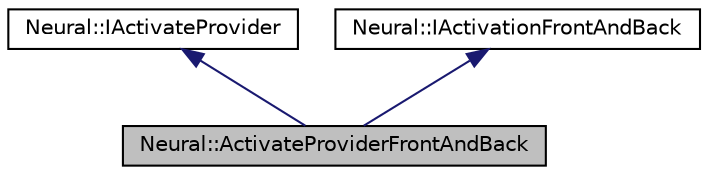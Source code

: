 digraph G
{
  edge [fontname="Helvetica",fontsize="10",labelfontname="Helvetica",labelfontsize="10"];
  node [fontname="Helvetica",fontsize="10",shape=record];
  Node1 [label="Neural::ActivateProviderFrontAndBack",height=0.2,width=0.4,color="black", fillcolor="grey75", style="filled" fontcolor="black"];
  Node2 -> Node1 [dir=back,color="midnightblue",fontsize="10",style="solid"];
  Node2 [label="Neural::IActivateProvider",height=0.2,width=0.4,color="black", fillcolor="white", style="filled",URL="$class_neural_1_1_i_activate_provider.html"];
  Node3 -> Node1 [dir=back,color="midnightblue",fontsize="10",style="solid"];
  Node3 [label="Neural::IActivationFrontAndBack",height=0.2,width=0.4,color="black", fillcolor="white", style="filled",URL="$class_neural_1_1_i_activation_front_and_back.html"];
}
